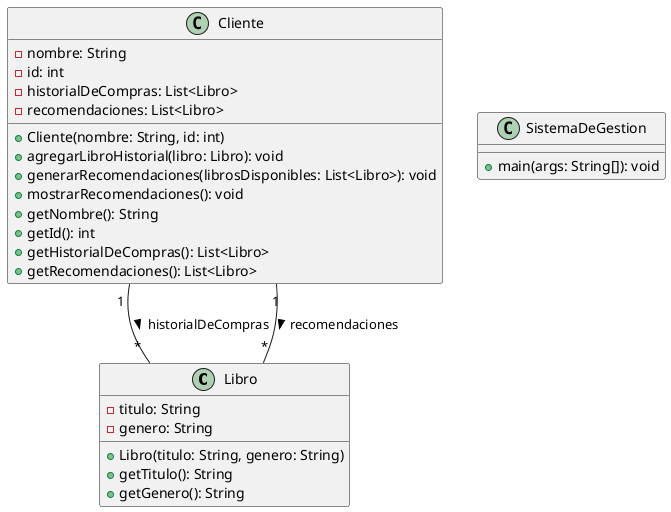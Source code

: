 @startuml

class Libro {
  - titulo: String
  - genero: String
  + Libro(titulo: String, genero: String)
  + getTitulo(): String
  + getGenero(): String
}

class Cliente {
  - nombre: String
  - id: int
  - historialDeCompras: List<Libro>
  - recomendaciones: List<Libro>
  + Cliente(nombre: String, id: int)
  + agregarLibroHistorial(libro: Libro): void
  + generarRecomendaciones(librosDisponibles: List<Libro>): void
  + mostrarRecomendaciones(): void
  + getNombre(): String
  + getId(): int
  + getHistorialDeCompras(): List<Libro>
  + getRecomendaciones(): List<Libro>
}

class SistemaDeGestion {
  + main(args: String[]): void
}

Cliente "1" -- "*" Libro : historialDeCompras >
Cliente "1" -- "*" Libro : recomendaciones >

@enduml
